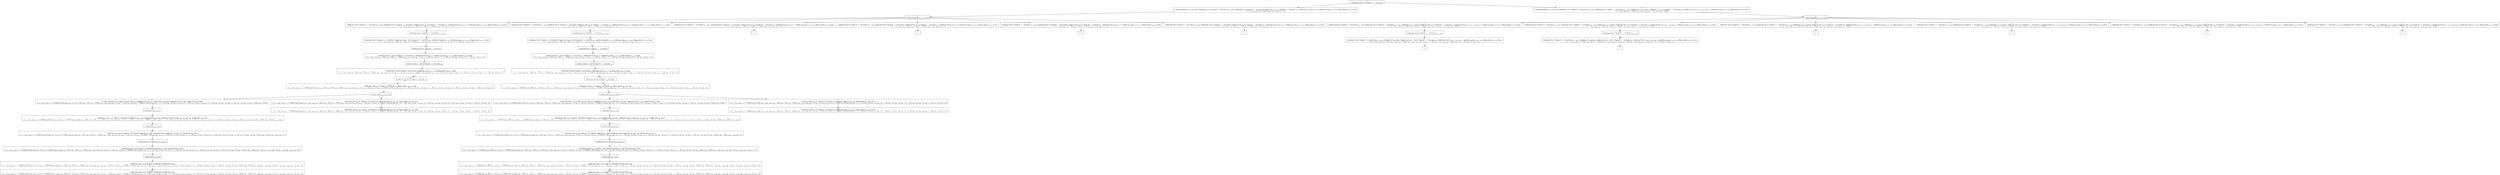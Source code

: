 digraph {
    graph [rankdir=TB
          ,bgcolor=transparent];
    node [shape=box
         ,fillcolor=white
         ,style=filled];
    0 [label=<O <BR/> Unfold one_step v<SUB>5</SUB> (C Triple [0 : 1 : [2] [] []]) v<SUB>7</SUB>>];
    1 [label=<C <BR/> Unfold notEqStick v<SUB>15</SUB> v<SUB>16</SUB> Trueo, Unfold get v<SUB>15</SUB> (C Triple [0 : 1 : [2] [] []]) (v<SUB>19</SUB> : v<SUB>20</SUB>), Unfold get v<SUB>16</SUB> (C Triple [0 : 1 : [2] [] []]) [], Unfold set v<SUB>15</SUB> v<SUB>20</SUB> (C Triple [0 : 1 : [2] [] []]) v<SUB>22</SUB>, Unfold set v<SUB>16</SUB> [v<SUB>19</SUB>] v<SUB>22</SUB> v<SUB>7</SUB>, Unfold one_step v<SUB>12</SUB> v<SUB>7</SUB> v<SUB>14</SUB>, Memo check v<SUB>14</SUB> v<SUB>13</SUB> Trueo <BR/>  [ v<SUB>5</SUB> &rarr; (v<SUB>15</SUB>, v<SUB>16</SUB>), v<SUB>17</SUB> &rarr; Trueo, v<SUB>18</SUB> &rarr; v<SUB>19</SUB> : v<SUB>20</SUB>, v<SUB>21</SUB> &rarr; [] ] >];
    2 [label=<C <BR/> Unfold notEqStick v<SUB>15</SUB> v<SUB>16</SUB> Trueo, Unfold get v<SUB>15</SUB> (C Triple [0 : 1 : [2] [] []]) (v<SUB>19</SUB> : v<SUB>20</SUB>), Unfold get v<SUB>16</SUB> (C Triple [0 : 1 : [2] [] []]) (v<SUB>23</SUB> : v<SUB>24</SUB>), Unfold less v<SUB>19</SUB> v<SUB>23</SUB> Trueo, Unfold set v<SUB>15</SUB> v<SUB>20</SUB> (C Triple [0 : 1 : [2] [] []]) v<SUB>26</SUB>, Unfold set v<SUB>16</SUB> (v<SUB>19</SUB> : v<SUB>23</SUB> : v<SUB>24</SUB>) v<SUB>26</SUB> v<SUB>7</SUB>, Unfold one_step v<SUB>12</SUB> v<SUB>7</SUB> v<SUB>14</SUB>, Memo check v<SUB>14</SUB> v<SUB>13</SUB> Trueo <BR/>  [ v<SUB>5</SUB> &rarr; (v<SUB>15</SUB>, v<SUB>16</SUB>), v<SUB>17</SUB> &rarr; Trueo, v<SUB>18</SUB> &rarr; v<SUB>19</SUB> : v<SUB>20</SUB>, v<SUB>21</SUB> &rarr; v<SUB>23</SUB> : v<SUB>24</SUB>, v<SUB>25</SUB> &rarr; Trueo ] >];
    3 [label=<O <BR/> Unfold notEqStick v<SUB>15</SUB> v<SUB>16</SUB> Trueo>];
    4 [label=<C <BR/> Unfold get One (C Triple [0 : 1 : [2] [] []]) (v<SUB>19</SUB> : v<SUB>20</SUB>), Unfold get Two (C Triple [0 : 1 : [2] [] []]) [], Unfold set One v<SUB>20</SUB> (C Triple [0 : 1 : [2] [] []]) v<SUB>22</SUB>, Unfold set Two [v<SUB>19</SUB>] v<SUB>22</SUB> v<SUB>7</SUB>, Unfold one_step v<SUB>12</SUB> v<SUB>7</SUB> v<SUB>14</SUB>, Memo check v<SUB>14</SUB> v<SUB>13</SUB> Trueo <BR/>  [ v<SUB>5</SUB> &rarr; (v<SUB>15</SUB>, v<SUB>16</SUB>), v<SUB>15</SUB> &rarr; One, v<SUB>16</SUB> &rarr; Two, v<SUB>17</SUB> &rarr; Trueo, v<SUB>18</SUB> &rarr; v<SUB>19</SUB> : v<SUB>20</SUB>, v<SUB>21</SUB> &rarr; [] ] >];
    5 [label=<C <BR/> Unfold get One (C Triple [0 : 1 : [2] [] []]) (v<SUB>19</SUB> : v<SUB>20</SUB>), Unfold get Thr (C Triple [0 : 1 : [2] [] []]) [], Unfold set One v<SUB>20</SUB> (C Triple [0 : 1 : [2] [] []]) v<SUB>22</SUB>, Unfold set Thr [v<SUB>19</SUB>] v<SUB>22</SUB> v<SUB>7</SUB>, Unfold one_step v<SUB>12</SUB> v<SUB>7</SUB> v<SUB>14</SUB>, Memo check v<SUB>14</SUB> v<SUB>13</SUB> Trueo <BR/>  [ v<SUB>5</SUB> &rarr; (v<SUB>15</SUB>, v<SUB>16</SUB>), v<SUB>15</SUB> &rarr; One, v<SUB>16</SUB> &rarr; Thr, v<SUB>17</SUB> &rarr; Trueo, v<SUB>18</SUB> &rarr; v<SUB>19</SUB> : v<SUB>20</SUB>, v<SUB>21</SUB> &rarr; [] ] >];
    6 [label=<C <BR/> Unfold get Two (C Triple [0 : 1 : [2] [] []]) (v<SUB>19</SUB> : v<SUB>20</SUB>), Unfold get One (C Triple [0 : 1 : [2] [] []]) [], Unfold set Two v<SUB>20</SUB> (C Triple [0 : 1 : [2] [] []]) v<SUB>22</SUB>, Unfold set One [v<SUB>19</SUB>] v<SUB>22</SUB> v<SUB>7</SUB>, Unfold one_step v<SUB>12</SUB> v<SUB>7</SUB> v<SUB>14</SUB>, Memo check v<SUB>14</SUB> v<SUB>13</SUB> Trueo <BR/>  [ v<SUB>5</SUB> &rarr; (v<SUB>15</SUB>, v<SUB>16</SUB>), v<SUB>15</SUB> &rarr; Two, v<SUB>16</SUB> &rarr; One, v<SUB>17</SUB> &rarr; Trueo, v<SUB>18</SUB> &rarr; v<SUB>19</SUB> : v<SUB>20</SUB>, v<SUB>21</SUB> &rarr; [] ] >];
    7 [label=<C <BR/> Unfold get Two (C Triple [0 : 1 : [2] [] []]) (v<SUB>19</SUB> : v<SUB>20</SUB>), Unfold get Thr (C Triple [0 : 1 : [2] [] []]) [], Unfold set Two v<SUB>20</SUB> (C Triple [0 : 1 : [2] [] []]) v<SUB>22</SUB>, Unfold set Thr [v<SUB>19</SUB>] v<SUB>22</SUB> v<SUB>7</SUB>, Unfold one_step v<SUB>12</SUB> v<SUB>7</SUB> v<SUB>14</SUB>, Memo check v<SUB>14</SUB> v<SUB>13</SUB> Trueo <BR/>  [ v<SUB>5</SUB> &rarr; (v<SUB>15</SUB>, v<SUB>16</SUB>), v<SUB>15</SUB> &rarr; Two, v<SUB>16</SUB> &rarr; Thr, v<SUB>17</SUB> &rarr; Trueo, v<SUB>18</SUB> &rarr; v<SUB>19</SUB> : v<SUB>20</SUB>, v<SUB>21</SUB> &rarr; [] ] >];
    8 [label=<C <BR/> Unfold get Thr (C Triple [0 : 1 : [2] [] []]) (v<SUB>19</SUB> : v<SUB>20</SUB>), Unfold get One (C Triple [0 : 1 : [2] [] []]) [], Unfold set Thr v<SUB>20</SUB> (C Triple [0 : 1 : [2] [] []]) v<SUB>22</SUB>, Unfold set One [v<SUB>19</SUB>] v<SUB>22</SUB> v<SUB>7</SUB>, Unfold one_step v<SUB>12</SUB> v<SUB>7</SUB> v<SUB>14</SUB>, Memo check v<SUB>14</SUB> v<SUB>13</SUB> Trueo <BR/>  [ v<SUB>5</SUB> &rarr; (v<SUB>15</SUB>, v<SUB>16</SUB>), v<SUB>15</SUB> &rarr; Thr, v<SUB>16</SUB> &rarr; One, v<SUB>17</SUB> &rarr; Trueo, v<SUB>18</SUB> &rarr; v<SUB>19</SUB> : v<SUB>20</SUB>, v<SUB>21</SUB> &rarr; [] ] >];
    9 [label=<C <BR/> Unfold get Thr (C Triple [0 : 1 : [2] [] []]) (v<SUB>19</SUB> : v<SUB>20</SUB>), Unfold get Two (C Triple [0 : 1 : [2] [] []]) [], Unfold set Thr v<SUB>20</SUB> (C Triple [0 : 1 : [2] [] []]) v<SUB>22</SUB>, Unfold set Two [v<SUB>19</SUB>] v<SUB>22</SUB> v<SUB>7</SUB>, Unfold one_step v<SUB>12</SUB> v<SUB>7</SUB> v<SUB>14</SUB>, Memo check v<SUB>14</SUB> v<SUB>13</SUB> Trueo <BR/>  [ v<SUB>5</SUB> &rarr; (v<SUB>15</SUB>, v<SUB>16</SUB>), v<SUB>15</SUB> &rarr; Thr, v<SUB>16</SUB> &rarr; Two, v<SUB>17</SUB> &rarr; Trueo, v<SUB>18</SUB> &rarr; v<SUB>19</SUB> : v<SUB>20</SUB>, v<SUB>21</SUB> &rarr; [] ] >];
    10 [label=<O <BR/> Unfold get One (C Triple [0 : 1 : [2] [] []]) (v<SUB>19</SUB> : v<SUB>20</SUB>)>];
    11 [label=<C <BR/> Unfold get Two (C Triple [0 : 1 : [2] [] []]) [], Unfold set One (1 : [2]) (C Triple [0 : 1 : [2] [] []]) v<SUB>22</SUB>, Unfold set Two [0] v<SUB>22</SUB> v<SUB>7</SUB>, Unfold one_step v<SUB>12</SUB> v<SUB>7</SUB> v<SUB>14</SUB>, Memo check v<SUB>14</SUB> v<SUB>13</SUB> Trueo <BR/>  [ v<SUB>5</SUB> &rarr; (v<SUB>15</SUB>, v<SUB>16</SUB>), v<SUB>15</SUB> &rarr; One, v<SUB>16</SUB> &rarr; Two, v<SUB>17</SUB> &rarr; Trueo, v<SUB>18</SUB> &rarr; v<SUB>19</SUB> : v<SUB>20</SUB>, v<SUB>19</SUB> &rarr; 0, v<SUB>20</SUB> &rarr; 1 : [2], v<SUB>21</SUB> &rarr; [], v<SUB>27</SUB> &rarr; 0 : 1 : [2], v<SUB>28</SUB> &rarr; [], v<SUB>29</SUB> &rarr; [] ] >];
    12 [label=<O <BR/> Unfold get Two (C Triple [0 : 1 : [2] [] []]) []>];
    13 [label=<C <BR/> Unfold set One (1 : [2]) (C Triple [0 : 1 : [2] [] []]) v<SUB>22</SUB>, Unfold set Two [0] v<SUB>22</SUB> v<SUB>7</SUB>, Unfold one_step v<SUB>12</SUB> v<SUB>7</SUB> v<SUB>14</SUB>, Memo check v<SUB>14</SUB> v<SUB>13</SUB> Trueo <BR/>  [ v<SUB>5</SUB> &rarr; (v<SUB>15</SUB>, v<SUB>16</SUB>), v<SUB>15</SUB> &rarr; One, v<SUB>16</SUB> &rarr; Two, v<SUB>17</SUB> &rarr; Trueo, v<SUB>18</SUB> &rarr; v<SUB>19</SUB> : v<SUB>20</SUB>, v<SUB>19</SUB> &rarr; 0, v<SUB>20</SUB> &rarr; 1 : [2], v<SUB>21</SUB> &rarr; [], v<SUB>27</SUB> &rarr; 0 : 1 : [2], v<SUB>28</SUB> &rarr; [], v<SUB>29</SUB> &rarr; [], v<SUB>30</SUB> &rarr; 0 : 1 : [2], v<SUB>31</SUB> &rarr; [], v<SUB>32</SUB> &rarr; [] ] >];
    14 [label=<O <BR/> Unfold set One (1 : [2]) (C Triple [0 : 1 : [2] [] []]) v<SUB>22</SUB>>];
    15 [label=<C <BR/> Unfold set Two [0] (C Triple [1 : [2] [] []]) v<SUB>7</SUB>, Unfold one_step v<SUB>12</SUB> v<SUB>7</SUB> v<SUB>14</SUB>, Memo check v<SUB>14</SUB> v<SUB>13</SUB> Trueo <BR/>  [ v<SUB>5</SUB> &rarr; (v<SUB>15</SUB>, v<SUB>16</SUB>), v<SUB>15</SUB> &rarr; One, v<SUB>16</SUB> &rarr; Two, v<SUB>17</SUB> &rarr; Trueo, v<SUB>18</SUB> &rarr; v<SUB>19</SUB> : v<SUB>20</SUB>, v<SUB>19</SUB> &rarr; 0, v<SUB>20</SUB> &rarr; 1 : [2], v<SUB>21</SUB> &rarr; [], v<SUB>22</SUB> &rarr; C Triple [1 : [2] v<SUB>34</SUB> v<SUB>35</SUB>], v<SUB>27</SUB> &rarr; 0 : 1 : [2], v<SUB>28</SUB> &rarr; [], v<SUB>29</SUB> &rarr; [], v<SUB>30</SUB> &rarr; 0 : 1 : [2], v<SUB>31</SUB> &rarr; [], v<SUB>32</SUB> &rarr; [], v<SUB>33</SUB> &rarr; 0 : 1 : [2], v<SUB>34</SUB> &rarr; [], v<SUB>35</SUB> &rarr; [] ] >];
    16 [label=<O <BR/> Unfold set Two [0] (C Triple [1 : [2] [] []]) v<SUB>7</SUB>>];
    17 [label=<C <BR/> Unfold one_step v<SUB>12</SUB> (C Triple [1 : [2] [0] []]) v<SUB>14</SUB>, Memo check v<SUB>14</SUB> v<SUB>13</SUB> Trueo <BR/>  [ v<SUB>5</SUB> &rarr; (v<SUB>15</SUB>, v<SUB>16</SUB>), v<SUB>7</SUB> &rarr; C Triple [v<SUB>36</SUB> [0] v<SUB>38</SUB>], v<SUB>15</SUB> &rarr; One, v<SUB>16</SUB> &rarr; Two, v<SUB>17</SUB> &rarr; Trueo, v<SUB>18</SUB> &rarr; v<SUB>19</SUB> : v<SUB>20</SUB>, v<SUB>19</SUB> &rarr; 0, v<SUB>20</SUB> &rarr; 1 : [2], v<SUB>21</SUB> &rarr; [], v<SUB>22</SUB> &rarr; C Triple [1 : [2] v<SUB>34</SUB> v<SUB>35</SUB>], v<SUB>27</SUB> &rarr; 0 : 1 : [2], v<SUB>28</SUB> &rarr; [], v<SUB>29</SUB> &rarr; [], v<SUB>30</SUB> &rarr; 0 : 1 : [2], v<SUB>31</SUB> &rarr; [], v<SUB>32</SUB> &rarr; [], v<SUB>33</SUB> &rarr; 0 : 1 : [2], v<SUB>34</SUB> &rarr; [], v<SUB>35</SUB> &rarr; [], v<SUB>36</SUB> &rarr; 1 : [2], v<SUB>37</SUB> &rarr; [], v<SUB>38</SUB> &rarr; [] ] >];
    18 [label=<O <BR/> Memo check v<SUB>14</SUB> v<SUB>13</SUB> Trueo>];
    19 [label=<C <BR/> Unfold one_step v<SUB>12</SUB> (C Triple [1 : [2] [0] []]) v<SUB>14</SUB>, Unfold get One v<SUB>14</SUB> v<SUB>41</SUB>, Unfold isNil v<SUB>41</SUB> Trueo, Unfold get Two v<SUB>14</SUB> v<SUB>42</SUB>, Unfold isNil v<SUB>42</SUB> Trueo <BR/>  [ v<SUB>5</SUB> &rarr; (v<SUB>15</SUB>, v<SUB>16</SUB>), v<SUB>7</SUB> &rarr; C Triple [v<SUB>36</SUB> [0] v<SUB>38</SUB>], v<SUB>13</SUB> &rarr; [], v<SUB>15</SUB> &rarr; One, v<SUB>16</SUB> &rarr; Two, v<SUB>17</SUB> &rarr; Trueo, v<SUB>18</SUB> &rarr; v<SUB>19</SUB> : v<SUB>20</SUB>, v<SUB>19</SUB> &rarr; 0, v<SUB>20</SUB> &rarr; 1 : [2], v<SUB>21</SUB> &rarr; [], v<SUB>22</SUB> &rarr; C Triple [1 : [2] v<SUB>34</SUB> v<SUB>35</SUB>], v<SUB>27</SUB> &rarr; 0 : 1 : [2], v<SUB>28</SUB> &rarr; [], v<SUB>29</SUB> &rarr; [], v<SUB>30</SUB> &rarr; 0 : 1 : [2], v<SUB>31</SUB> &rarr; [], v<SUB>32</SUB> &rarr; [], v<SUB>33</SUB> &rarr; 0 : 1 : [2], v<SUB>34</SUB> &rarr; [], v<SUB>35</SUB> &rarr; [], v<SUB>36</SUB> &rarr; 1 : [2], v<SUB>37</SUB> &rarr; [], v<SUB>38</SUB> &rarr; [], v<SUB>39</SUB> &rarr; Trueo, v<SUB>40</SUB> &rarr; Trueo ] >];
    20 [label=<C <BR/> Unfold one_step v<SUB>12</SUB> (C Triple [1 : [2] [0] []]) v<SUB>14</SUB>, Unfold one_step v<SUB>43</SUB> v<SUB>14</SUB> v<SUB>45</SUB>, Memo check v<SUB>45</SUB> v<SUB>44</SUB> Trueo <BR/>  [ v<SUB>5</SUB> &rarr; (v<SUB>15</SUB>, v<SUB>16</SUB>), v<SUB>7</SUB> &rarr; C Triple [v<SUB>36</SUB> [0] v<SUB>38</SUB>], v<SUB>13</SUB> &rarr; v<SUB>43</SUB> : v<SUB>44</SUB>, v<SUB>15</SUB> &rarr; One, v<SUB>16</SUB> &rarr; Two, v<SUB>17</SUB> &rarr; Trueo, v<SUB>18</SUB> &rarr; v<SUB>19</SUB> : v<SUB>20</SUB>, v<SUB>19</SUB> &rarr; 0, v<SUB>20</SUB> &rarr; 1 : [2], v<SUB>21</SUB> &rarr; [], v<SUB>22</SUB> &rarr; C Triple [1 : [2] v<SUB>34</SUB> v<SUB>35</SUB>], v<SUB>27</SUB> &rarr; 0 : 1 : [2], v<SUB>28</SUB> &rarr; [], v<SUB>29</SUB> &rarr; [], v<SUB>30</SUB> &rarr; 0 : 1 : [2], v<SUB>31</SUB> &rarr; [], v<SUB>32</SUB> &rarr; [], v<SUB>33</SUB> &rarr; 0 : 1 : [2], v<SUB>34</SUB> &rarr; [], v<SUB>35</SUB> &rarr; [], v<SUB>36</SUB> &rarr; 1 : [2], v<SUB>37</SUB> &rarr; [], v<SUB>38</SUB> &rarr; [] ] >];
    21 [label=<O <BR/> Unfold get One v<SUB>14</SUB> v<SUB>41</SUB>>];
    22 [label=<C <BR/> Unfold one_step v<SUB>12</SUB> (C Triple [1 : [2] [0] []]) (C Triple [v<SUB>46</SUB> v<SUB>47</SUB> v<SUB>48</SUB>]), Unfold isNil v<SUB>46</SUB> Trueo, Unfold get Two (C Triple [v<SUB>46</SUB> v<SUB>47</SUB> v<SUB>48</SUB>]) v<SUB>42</SUB>, Unfold isNil v<SUB>42</SUB> Trueo <BR/>  [ v<SUB>5</SUB> &rarr; (v<SUB>15</SUB>, v<SUB>16</SUB>), v<SUB>7</SUB> &rarr; C Triple [v<SUB>36</SUB> [0] v<SUB>38</SUB>], v<SUB>13</SUB> &rarr; [], v<SUB>14</SUB> &rarr; C Triple [v<SUB>46</SUB> v<SUB>47</SUB> v<SUB>48</SUB>], v<SUB>15</SUB> &rarr; One, v<SUB>16</SUB> &rarr; Two, v<SUB>17</SUB> &rarr; Trueo, v<SUB>18</SUB> &rarr; v<SUB>19</SUB> : v<SUB>20</SUB>, v<SUB>19</SUB> &rarr; 0, v<SUB>20</SUB> &rarr; 1 : [2], v<SUB>21</SUB> &rarr; [], v<SUB>22</SUB> &rarr; C Triple [1 : [2] v<SUB>34</SUB> v<SUB>35</SUB>], v<SUB>27</SUB> &rarr; 0 : 1 : [2], v<SUB>28</SUB> &rarr; [], v<SUB>29</SUB> &rarr; [], v<SUB>30</SUB> &rarr; 0 : 1 : [2], v<SUB>31</SUB> &rarr; [], v<SUB>32</SUB> &rarr; [], v<SUB>33</SUB> &rarr; 0 : 1 : [2], v<SUB>34</SUB> &rarr; [], v<SUB>35</SUB> &rarr; [], v<SUB>36</SUB> &rarr; 1 : [2], v<SUB>37</SUB> &rarr; [], v<SUB>38</SUB> &rarr; [], v<SUB>39</SUB> &rarr; Trueo, v<SUB>40</SUB> &rarr; Trueo, v<SUB>41</SUB> &rarr; v<SUB>46</SUB> ] >];
    23 [label=<O <BR/> Unfold isNil v<SUB>46</SUB> Trueo>];
    24 [label=<C <BR/> Unfold one_step v<SUB>12</SUB> (C Triple [1 : [2] [0] []]) (C Triple [[] v<SUB>47</SUB> v<SUB>48</SUB>]), Unfold get Two (C Triple [[] v<SUB>47</SUB> v<SUB>48</SUB>]) v<SUB>42</SUB>, Unfold isNil v<SUB>42</SUB> Trueo <BR/>  [ v<SUB>5</SUB> &rarr; (v<SUB>15</SUB>, v<SUB>16</SUB>), v<SUB>7</SUB> &rarr; C Triple [v<SUB>36</SUB> [0] v<SUB>38</SUB>], v<SUB>13</SUB> &rarr; [], v<SUB>14</SUB> &rarr; C Triple [v<SUB>46</SUB> v<SUB>47</SUB> v<SUB>48</SUB>], v<SUB>15</SUB> &rarr; One, v<SUB>16</SUB> &rarr; Two, v<SUB>17</SUB> &rarr; Trueo, v<SUB>18</SUB> &rarr; v<SUB>19</SUB> : v<SUB>20</SUB>, v<SUB>19</SUB> &rarr; 0, v<SUB>20</SUB> &rarr; 1 : [2], v<SUB>21</SUB> &rarr; [], v<SUB>22</SUB> &rarr; C Triple [1 : [2] v<SUB>34</SUB> v<SUB>35</SUB>], v<SUB>27</SUB> &rarr; 0 : 1 : [2], v<SUB>28</SUB> &rarr; [], v<SUB>29</SUB> &rarr; [], v<SUB>30</SUB> &rarr; 0 : 1 : [2], v<SUB>31</SUB> &rarr; [], v<SUB>32</SUB> &rarr; [], v<SUB>33</SUB> &rarr; 0 : 1 : [2], v<SUB>34</SUB> &rarr; [], v<SUB>35</SUB> &rarr; [], v<SUB>36</SUB> &rarr; 1 : [2], v<SUB>37</SUB> &rarr; [], v<SUB>38</SUB> &rarr; [], v<SUB>39</SUB> &rarr; Trueo, v<SUB>40</SUB> &rarr; Trueo, v<SUB>41</SUB> &rarr; v<SUB>46</SUB>, v<SUB>46</SUB> &rarr; [] ] >];
    25 [label=<O <BR/> Unfold get Two (C Triple [[] v<SUB>47</SUB> v<SUB>48</SUB>]) v<SUB>42</SUB>>];
    26 [label=<C <BR/> Unfold one_step v<SUB>12</SUB> (C Triple [1 : [2] [0] []]) (C Triple [[] v<SUB>52</SUB> v<SUB>53</SUB>]), Unfold isNil v<SUB>52</SUB> Trueo <BR/>  [ v<SUB>5</SUB> &rarr; (v<SUB>15</SUB>, v<SUB>16</SUB>), v<SUB>7</SUB> &rarr; C Triple [v<SUB>36</SUB> [0] v<SUB>38</SUB>], v<SUB>13</SUB> &rarr; [], v<SUB>14</SUB> &rarr; C Triple [v<SUB>46</SUB> v<SUB>47</SUB> v<SUB>48</SUB>], v<SUB>15</SUB> &rarr; One, v<SUB>16</SUB> &rarr; Two, v<SUB>17</SUB> &rarr; Trueo, v<SUB>18</SUB> &rarr; v<SUB>19</SUB> : v<SUB>20</SUB>, v<SUB>19</SUB> &rarr; 0, v<SUB>20</SUB> &rarr; 1 : [2], v<SUB>21</SUB> &rarr; [], v<SUB>22</SUB> &rarr; C Triple [1 : [2] v<SUB>34</SUB> v<SUB>35</SUB>], v<SUB>27</SUB> &rarr; 0 : 1 : [2], v<SUB>28</SUB> &rarr; [], v<SUB>29</SUB> &rarr; [], v<SUB>30</SUB> &rarr; 0 : 1 : [2], v<SUB>31</SUB> &rarr; [], v<SUB>32</SUB> &rarr; [], v<SUB>33</SUB> &rarr; 0 : 1 : [2], v<SUB>34</SUB> &rarr; [], v<SUB>35</SUB> &rarr; [], v<SUB>36</SUB> &rarr; 1 : [2], v<SUB>37</SUB> &rarr; [], v<SUB>38</SUB> &rarr; [], v<SUB>39</SUB> &rarr; Trueo, v<SUB>40</SUB> &rarr; Trueo, v<SUB>41</SUB> &rarr; v<SUB>46</SUB>, v<SUB>42</SUB> &rarr; v<SUB>52</SUB>, v<SUB>46</SUB> &rarr; [], v<SUB>47</SUB> &rarr; v<SUB>52</SUB>, v<SUB>48</SUB> &rarr; v<SUB>53</SUB>, v<SUB>51</SUB> &rarr; [] ] >];
    27 [label=<O <BR/> Unfold isNil v<SUB>52</SUB> Trueo>];
    28 [label=<C <BR/> Unfold one_step v<SUB>12</SUB> (C Triple [1 : [2] [0] []]) (C Triple [[] [] v<SUB>53</SUB>]) <BR/>  [ v<SUB>5</SUB> &rarr; (v<SUB>15</SUB>, v<SUB>16</SUB>), v<SUB>7</SUB> &rarr; C Triple [v<SUB>36</SUB> [0] v<SUB>38</SUB>], v<SUB>13</SUB> &rarr; [], v<SUB>14</SUB> &rarr; C Triple [v<SUB>46</SUB> v<SUB>47</SUB> v<SUB>48</SUB>], v<SUB>15</SUB> &rarr; One, v<SUB>16</SUB> &rarr; Two, v<SUB>17</SUB> &rarr; Trueo, v<SUB>18</SUB> &rarr; v<SUB>19</SUB> : v<SUB>20</SUB>, v<SUB>19</SUB> &rarr; 0, v<SUB>20</SUB> &rarr; 1 : [2], v<SUB>21</SUB> &rarr; [], v<SUB>22</SUB> &rarr; C Triple [1 : [2] v<SUB>34</SUB> v<SUB>35</SUB>], v<SUB>27</SUB> &rarr; 0 : 1 : [2], v<SUB>28</SUB> &rarr; [], v<SUB>29</SUB> &rarr; [], v<SUB>30</SUB> &rarr; 0 : 1 : [2], v<SUB>31</SUB> &rarr; [], v<SUB>32</SUB> &rarr; [], v<SUB>33</SUB> &rarr; 0 : 1 : [2], v<SUB>34</SUB> &rarr; [], v<SUB>35</SUB> &rarr; [], v<SUB>36</SUB> &rarr; 1 : [2], v<SUB>37</SUB> &rarr; [], v<SUB>38</SUB> &rarr; [], v<SUB>39</SUB> &rarr; Trueo, v<SUB>40</SUB> &rarr; Trueo, v<SUB>41</SUB> &rarr; v<SUB>46</SUB>, v<SUB>42</SUB> &rarr; v<SUB>52</SUB>, v<SUB>46</SUB> &rarr; [], v<SUB>47</SUB> &rarr; v<SUB>52</SUB>, v<SUB>48</SUB> &rarr; v<SUB>53</SUB>, v<SUB>51</SUB> &rarr; [], v<SUB>52</SUB> &rarr; [] ] >];
    29 [label=<Leaf <BR/> Unfold one_step v<SUB>12</SUB> (C Triple [1 : [2] [0] []]) (C Triple [[] [] v<SUB>53</SUB>]) <BR/>  [ v<SUB>5</SUB> &rarr; (v<SUB>15</SUB>, v<SUB>16</SUB>), v<SUB>7</SUB> &rarr; C Triple [v<SUB>36</SUB> [0] v<SUB>38</SUB>], v<SUB>13</SUB> &rarr; [], v<SUB>14</SUB> &rarr; C Triple [v<SUB>46</SUB> v<SUB>47</SUB> v<SUB>48</SUB>], v<SUB>15</SUB> &rarr; One, v<SUB>16</SUB> &rarr; Two, v<SUB>17</SUB> &rarr; Trueo, v<SUB>18</SUB> &rarr; v<SUB>19</SUB> : v<SUB>20</SUB>, v<SUB>19</SUB> &rarr; 0, v<SUB>20</SUB> &rarr; 1 : [2], v<SUB>21</SUB> &rarr; [], v<SUB>22</SUB> &rarr; C Triple [1 : [2] v<SUB>34</SUB> v<SUB>35</SUB>], v<SUB>27</SUB> &rarr; 0 : 1 : [2], v<SUB>28</SUB> &rarr; [], v<SUB>29</SUB> &rarr; [], v<SUB>30</SUB> &rarr; 0 : 1 : [2], v<SUB>31</SUB> &rarr; [], v<SUB>32</SUB> &rarr; [], v<SUB>33</SUB> &rarr; 0 : 1 : [2], v<SUB>34</SUB> &rarr; [], v<SUB>35</SUB> &rarr; [], v<SUB>36</SUB> &rarr; 1 : [2], v<SUB>37</SUB> &rarr; [], v<SUB>38</SUB> &rarr; [], v<SUB>39</SUB> &rarr; Trueo, v<SUB>40</SUB> &rarr; Trueo, v<SUB>41</SUB> &rarr; v<SUB>46</SUB>, v<SUB>42</SUB> &rarr; v<SUB>52</SUB>, v<SUB>46</SUB> &rarr; [], v<SUB>47</SUB> &rarr; v<SUB>52</SUB>, v<SUB>48</SUB> &rarr; v<SUB>53</SUB>, v<SUB>51</SUB> &rarr; [], v<SUB>52</SUB> &rarr; [] ] >];
    30 [label=<Leaf <BR/> Unfold one_step v<SUB>12</SUB> (C Triple [1 : [2] [0] []]) v<SUB>14</SUB>, Unfold one_step v<SUB>43</SUB> v<SUB>14</SUB> v<SUB>45</SUB>, Memo check v<SUB>45</SUB> v<SUB>44</SUB> Trueo <BR/>  [ v<SUB>5</SUB> &rarr; (v<SUB>15</SUB>, v<SUB>16</SUB>), v<SUB>7</SUB> &rarr; C Triple [v<SUB>36</SUB> [0] v<SUB>38</SUB>], v<SUB>13</SUB> &rarr; v<SUB>43</SUB> : v<SUB>44</SUB>, v<SUB>15</SUB> &rarr; One, v<SUB>16</SUB> &rarr; Two, v<SUB>17</SUB> &rarr; Trueo, v<SUB>18</SUB> &rarr; v<SUB>19</SUB> : v<SUB>20</SUB>, v<SUB>19</SUB> &rarr; 0, v<SUB>20</SUB> &rarr; 1 : [2], v<SUB>21</SUB> &rarr; [], v<SUB>22</SUB> &rarr; C Triple [1 : [2] v<SUB>34</SUB> v<SUB>35</SUB>], v<SUB>27</SUB> &rarr; 0 : 1 : [2], v<SUB>28</SUB> &rarr; [], v<SUB>29</SUB> &rarr; [], v<SUB>30</SUB> &rarr; 0 : 1 : [2], v<SUB>31</SUB> &rarr; [], v<SUB>32</SUB> &rarr; [], v<SUB>33</SUB> &rarr; 0 : 1 : [2], v<SUB>34</SUB> &rarr; [], v<SUB>35</SUB> &rarr; [], v<SUB>36</SUB> &rarr; 1 : [2], v<SUB>37</SUB> &rarr; [], v<SUB>38</SUB> &rarr; [] ] >];
    31 [label=<O <BR/> Unfold get One (C Triple [0 : 1 : [2] [] []]) (v<SUB>19</SUB> : v<SUB>20</SUB>)>];
    32 [label=<C <BR/> Unfold get Thr (C Triple [0 : 1 : [2] [] []]) [], Unfold set One (1 : [2]) (C Triple [0 : 1 : [2] [] []]) v<SUB>22</SUB>, Unfold set Thr [0] v<SUB>22</SUB> v<SUB>7</SUB>, Unfold one_step v<SUB>12</SUB> v<SUB>7</SUB> v<SUB>14</SUB>, Memo check v<SUB>14</SUB> v<SUB>13</SUB> Trueo <BR/>  [ v<SUB>5</SUB> &rarr; (v<SUB>15</SUB>, v<SUB>16</SUB>), v<SUB>15</SUB> &rarr; One, v<SUB>16</SUB> &rarr; Thr, v<SUB>17</SUB> &rarr; Trueo, v<SUB>18</SUB> &rarr; v<SUB>19</SUB> : v<SUB>20</SUB>, v<SUB>19</SUB> &rarr; 0, v<SUB>20</SUB> &rarr; 1 : [2], v<SUB>21</SUB> &rarr; [], v<SUB>27</SUB> &rarr; 0 : 1 : [2], v<SUB>28</SUB> &rarr; [], v<SUB>29</SUB> &rarr; [] ] >];
    33 [label=<O <BR/> Unfold get Thr (C Triple [0 : 1 : [2] [] []]) []>];
    34 [label=<C <BR/> Unfold set One (1 : [2]) (C Triple [0 : 1 : [2] [] []]) v<SUB>22</SUB>, Unfold set Thr [0] v<SUB>22</SUB> v<SUB>7</SUB>, Unfold one_step v<SUB>12</SUB> v<SUB>7</SUB> v<SUB>14</SUB>, Memo check v<SUB>14</SUB> v<SUB>13</SUB> Trueo <BR/>  [ v<SUB>5</SUB> &rarr; (v<SUB>15</SUB>, v<SUB>16</SUB>), v<SUB>15</SUB> &rarr; One, v<SUB>16</SUB> &rarr; Thr, v<SUB>17</SUB> &rarr; Trueo, v<SUB>18</SUB> &rarr; v<SUB>19</SUB> : v<SUB>20</SUB>, v<SUB>19</SUB> &rarr; 0, v<SUB>20</SUB> &rarr; 1 : [2], v<SUB>21</SUB> &rarr; [], v<SUB>27</SUB> &rarr; 0 : 1 : [2], v<SUB>28</SUB> &rarr; [], v<SUB>29</SUB> &rarr; [], v<SUB>30</SUB> &rarr; 0 : 1 : [2], v<SUB>31</SUB> &rarr; [], v<SUB>32</SUB> &rarr; [] ] >];
    35 [label=<O <BR/> Unfold set One (1 : [2]) (C Triple [0 : 1 : [2] [] []]) v<SUB>22</SUB>>];
    36 [label=<C <BR/> Unfold set Thr [0] (C Triple [1 : [2] [] []]) v<SUB>7</SUB>, Unfold one_step v<SUB>12</SUB> v<SUB>7</SUB> v<SUB>14</SUB>, Memo check v<SUB>14</SUB> v<SUB>13</SUB> Trueo <BR/>  [ v<SUB>5</SUB> &rarr; (v<SUB>15</SUB>, v<SUB>16</SUB>), v<SUB>15</SUB> &rarr; One, v<SUB>16</SUB> &rarr; Thr, v<SUB>17</SUB> &rarr; Trueo, v<SUB>18</SUB> &rarr; v<SUB>19</SUB> : v<SUB>20</SUB>, v<SUB>19</SUB> &rarr; 0, v<SUB>20</SUB> &rarr; 1 : [2], v<SUB>21</SUB> &rarr; [], v<SUB>22</SUB> &rarr; C Triple [1 : [2] v<SUB>34</SUB> v<SUB>35</SUB>], v<SUB>27</SUB> &rarr; 0 : 1 : [2], v<SUB>28</SUB> &rarr; [], v<SUB>29</SUB> &rarr; [], v<SUB>30</SUB> &rarr; 0 : 1 : [2], v<SUB>31</SUB> &rarr; [], v<SUB>32</SUB> &rarr; [], v<SUB>33</SUB> &rarr; 0 : 1 : [2], v<SUB>34</SUB> &rarr; [], v<SUB>35</SUB> &rarr; [] ] >];
    37 [label=<O <BR/> Unfold set Thr [0] (C Triple [1 : [2] [] []]) v<SUB>7</SUB>>];
    38 [label=<C <BR/> Unfold one_step v<SUB>12</SUB> (C Triple [1 : [2] [] [0]]) v<SUB>14</SUB>, Memo check v<SUB>14</SUB> v<SUB>13</SUB> Trueo <BR/>  [ v<SUB>5</SUB> &rarr; (v<SUB>15</SUB>, v<SUB>16</SUB>), v<SUB>7</SUB> &rarr; C Triple [v<SUB>36</SUB> v<SUB>37</SUB> [0]], v<SUB>15</SUB> &rarr; One, v<SUB>16</SUB> &rarr; Thr, v<SUB>17</SUB> &rarr; Trueo, v<SUB>18</SUB> &rarr; v<SUB>19</SUB> : v<SUB>20</SUB>, v<SUB>19</SUB> &rarr; 0, v<SUB>20</SUB> &rarr; 1 : [2], v<SUB>21</SUB> &rarr; [], v<SUB>22</SUB> &rarr; C Triple [1 : [2] v<SUB>34</SUB> v<SUB>35</SUB>], v<SUB>27</SUB> &rarr; 0 : 1 : [2], v<SUB>28</SUB> &rarr; [], v<SUB>29</SUB> &rarr; [], v<SUB>30</SUB> &rarr; 0 : 1 : [2], v<SUB>31</SUB> &rarr; [], v<SUB>32</SUB> &rarr; [], v<SUB>33</SUB> &rarr; 0 : 1 : [2], v<SUB>34</SUB> &rarr; [], v<SUB>35</SUB> &rarr; [], v<SUB>36</SUB> &rarr; 1 : [2], v<SUB>37</SUB> &rarr; [], v<SUB>38</SUB> &rarr; [] ] >];
    39 [label=<O <BR/> Memo check v<SUB>14</SUB> v<SUB>13</SUB> Trueo>];
    40 [label=<C <BR/> Unfold one_step v<SUB>12</SUB> (C Triple [1 : [2] [] [0]]) v<SUB>14</SUB>, Unfold get One v<SUB>14</SUB> v<SUB>41</SUB>, Unfold isNil v<SUB>41</SUB> Trueo, Unfold get Two v<SUB>14</SUB> v<SUB>42</SUB>, Unfold isNil v<SUB>42</SUB> Trueo <BR/>  [ v<SUB>5</SUB> &rarr; (v<SUB>15</SUB>, v<SUB>16</SUB>), v<SUB>7</SUB> &rarr; C Triple [v<SUB>36</SUB> v<SUB>37</SUB> [0]], v<SUB>13</SUB> &rarr; [], v<SUB>15</SUB> &rarr; One, v<SUB>16</SUB> &rarr; Thr, v<SUB>17</SUB> &rarr; Trueo, v<SUB>18</SUB> &rarr; v<SUB>19</SUB> : v<SUB>20</SUB>, v<SUB>19</SUB> &rarr; 0, v<SUB>20</SUB> &rarr; 1 : [2], v<SUB>21</SUB> &rarr; [], v<SUB>22</SUB> &rarr; C Triple [1 : [2] v<SUB>34</SUB> v<SUB>35</SUB>], v<SUB>27</SUB> &rarr; 0 : 1 : [2], v<SUB>28</SUB> &rarr; [], v<SUB>29</SUB> &rarr; [], v<SUB>30</SUB> &rarr; 0 : 1 : [2], v<SUB>31</SUB> &rarr; [], v<SUB>32</SUB> &rarr; [], v<SUB>33</SUB> &rarr; 0 : 1 : [2], v<SUB>34</SUB> &rarr; [], v<SUB>35</SUB> &rarr; [], v<SUB>36</SUB> &rarr; 1 : [2], v<SUB>37</SUB> &rarr; [], v<SUB>38</SUB> &rarr; [], v<SUB>39</SUB> &rarr; Trueo, v<SUB>40</SUB> &rarr; Trueo ] >];
    41 [label=<C <BR/> Unfold one_step v<SUB>12</SUB> (C Triple [1 : [2] [] [0]]) v<SUB>14</SUB>, Unfold one_step v<SUB>43</SUB> v<SUB>14</SUB> v<SUB>45</SUB>, Memo check v<SUB>45</SUB> v<SUB>44</SUB> Trueo <BR/>  [ v<SUB>5</SUB> &rarr; (v<SUB>15</SUB>, v<SUB>16</SUB>), v<SUB>7</SUB> &rarr; C Triple [v<SUB>36</SUB> v<SUB>37</SUB> [0]], v<SUB>13</SUB> &rarr; v<SUB>43</SUB> : v<SUB>44</SUB>, v<SUB>15</SUB> &rarr; One, v<SUB>16</SUB> &rarr; Thr, v<SUB>17</SUB> &rarr; Trueo, v<SUB>18</SUB> &rarr; v<SUB>19</SUB> : v<SUB>20</SUB>, v<SUB>19</SUB> &rarr; 0, v<SUB>20</SUB> &rarr; 1 : [2], v<SUB>21</SUB> &rarr; [], v<SUB>22</SUB> &rarr; C Triple [1 : [2] v<SUB>34</SUB> v<SUB>35</SUB>], v<SUB>27</SUB> &rarr; 0 : 1 : [2], v<SUB>28</SUB> &rarr; [], v<SUB>29</SUB> &rarr; [], v<SUB>30</SUB> &rarr; 0 : 1 : [2], v<SUB>31</SUB> &rarr; [], v<SUB>32</SUB> &rarr; [], v<SUB>33</SUB> &rarr; 0 : 1 : [2], v<SUB>34</SUB> &rarr; [], v<SUB>35</SUB> &rarr; [], v<SUB>36</SUB> &rarr; 1 : [2], v<SUB>37</SUB> &rarr; [], v<SUB>38</SUB> &rarr; [] ] >];
    42 [label=<O <BR/> Unfold get One v<SUB>14</SUB> v<SUB>41</SUB>>];
    43 [label=<C <BR/> Unfold one_step v<SUB>12</SUB> (C Triple [1 : [2] [] [0]]) (C Triple [v<SUB>46</SUB> v<SUB>47</SUB> v<SUB>48</SUB>]), Unfold isNil v<SUB>46</SUB> Trueo, Unfold get Two (C Triple [v<SUB>46</SUB> v<SUB>47</SUB> v<SUB>48</SUB>]) v<SUB>42</SUB>, Unfold isNil v<SUB>42</SUB> Trueo <BR/>  [ v<SUB>5</SUB> &rarr; (v<SUB>15</SUB>, v<SUB>16</SUB>), v<SUB>7</SUB> &rarr; C Triple [v<SUB>36</SUB> v<SUB>37</SUB> [0]], v<SUB>13</SUB> &rarr; [], v<SUB>14</SUB> &rarr; C Triple [v<SUB>46</SUB> v<SUB>47</SUB> v<SUB>48</SUB>], v<SUB>15</SUB> &rarr; One, v<SUB>16</SUB> &rarr; Thr, v<SUB>17</SUB> &rarr; Trueo, v<SUB>18</SUB> &rarr; v<SUB>19</SUB> : v<SUB>20</SUB>, v<SUB>19</SUB> &rarr; 0, v<SUB>20</SUB> &rarr; 1 : [2], v<SUB>21</SUB> &rarr; [], v<SUB>22</SUB> &rarr; C Triple [1 : [2] v<SUB>34</SUB> v<SUB>35</SUB>], v<SUB>27</SUB> &rarr; 0 : 1 : [2], v<SUB>28</SUB> &rarr; [], v<SUB>29</SUB> &rarr; [], v<SUB>30</SUB> &rarr; 0 : 1 : [2], v<SUB>31</SUB> &rarr; [], v<SUB>32</SUB> &rarr; [], v<SUB>33</SUB> &rarr; 0 : 1 : [2], v<SUB>34</SUB> &rarr; [], v<SUB>35</SUB> &rarr; [], v<SUB>36</SUB> &rarr; 1 : [2], v<SUB>37</SUB> &rarr; [], v<SUB>38</SUB> &rarr; [], v<SUB>39</SUB> &rarr; Trueo, v<SUB>40</SUB> &rarr; Trueo, v<SUB>41</SUB> &rarr; v<SUB>46</SUB> ] >];
    44 [label=<O <BR/> Unfold isNil v<SUB>46</SUB> Trueo>];
    45 [label=<C <BR/> Unfold one_step v<SUB>12</SUB> (C Triple [1 : [2] [] [0]]) (C Triple [[] v<SUB>47</SUB> v<SUB>48</SUB>]), Unfold get Two (C Triple [[] v<SUB>47</SUB> v<SUB>48</SUB>]) v<SUB>42</SUB>, Unfold isNil v<SUB>42</SUB> Trueo <BR/>  [ v<SUB>5</SUB> &rarr; (v<SUB>15</SUB>, v<SUB>16</SUB>), v<SUB>7</SUB> &rarr; C Triple [v<SUB>36</SUB> v<SUB>37</SUB> [0]], v<SUB>13</SUB> &rarr; [], v<SUB>14</SUB> &rarr; C Triple [v<SUB>46</SUB> v<SUB>47</SUB> v<SUB>48</SUB>], v<SUB>15</SUB> &rarr; One, v<SUB>16</SUB> &rarr; Thr, v<SUB>17</SUB> &rarr; Trueo, v<SUB>18</SUB> &rarr; v<SUB>19</SUB> : v<SUB>20</SUB>, v<SUB>19</SUB> &rarr; 0, v<SUB>20</SUB> &rarr; 1 : [2], v<SUB>21</SUB> &rarr; [], v<SUB>22</SUB> &rarr; C Triple [1 : [2] v<SUB>34</SUB> v<SUB>35</SUB>], v<SUB>27</SUB> &rarr; 0 : 1 : [2], v<SUB>28</SUB> &rarr; [], v<SUB>29</SUB> &rarr; [], v<SUB>30</SUB> &rarr; 0 : 1 : [2], v<SUB>31</SUB> &rarr; [], v<SUB>32</SUB> &rarr; [], v<SUB>33</SUB> &rarr; 0 : 1 : [2], v<SUB>34</SUB> &rarr; [], v<SUB>35</SUB> &rarr; [], v<SUB>36</SUB> &rarr; 1 : [2], v<SUB>37</SUB> &rarr; [], v<SUB>38</SUB> &rarr; [], v<SUB>39</SUB> &rarr; Trueo, v<SUB>40</SUB> &rarr; Trueo, v<SUB>41</SUB> &rarr; v<SUB>46</SUB>, v<SUB>46</SUB> &rarr; [] ] >];
    46 [label=<O <BR/> Unfold get Two (C Triple [[] v<SUB>47</SUB> v<SUB>48</SUB>]) v<SUB>42</SUB>>];
    47 [label=<C <BR/> Unfold one_step v<SUB>12</SUB> (C Triple [1 : [2] [] [0]]) (C Triple [[] v<SUB>52</SUB> v<SUB>53</SUB>]), Unfold isNil v<SUB>52</SUB> Trueo <BR/>  [ v<SUB>5</SUB> &rarr; (v<SUB>15</SUB>, v<SUB>16</SUB>), v<SUB>7</SUB> &rarr; C Triple [v<SUB>36</SUB> v<SUB>37</SUB> [0]], v<SUB>13</SUB> &rarr; [], v<SUB>14</SUB> &rarr; C Triple [v<SUB>46</SUB> v<SUB>47</SUB> v<SUB>48</SUB>], v<SUB>15</SUB> &rarr; One, v<SUB>16</SUB> &rarr; Thr, v<SUB>17</SUB> &rarr; Trueo, v<SUB>18</SUB> &rarr; v<SUB>19</SUB> : v<SUB>20</SUB>, v<SUB>19</SUB> &rarr; 0, v<SUB>20</SUB> &rarr; 1 : [2], v<SUB>21</SUB> &rarr; [], v<SUB>22</SUB> &rarr; C Triple [1 : [2] v<SUB>34</SUB> v<SUB>35</SUB>], v<SUB>27</SUB> &rarr; 0 : 1 : [2], v<SUB>28</SUB> &rarr; [], v<SUB>29</SUB> &rarr; [], v<SUB>30</SUB> &rarr; 0 : 1 : [2], v<SUB>31</SUB> &rarr; [], v<SUB>32</SUB> &rarr; [], v<SUB>33</SUB> &rarr; 0 : 1 : [2], v<SUB>34</SUB> &rarr; [], v<SUB>35</SUB> &rarr; [], v<SUB>36</SUB> &rarr; 1 : [2], v<SUB>37</SUB> &rarr; [], v<SUB>38</SUB> &rarr; [], v<SUB>39</SUB> &rarr; Trueo, v<SUB>40</SUB> &rarr; Trueo, v<SUB>41</SUB> &rarr; v<SUB>46</SUB>, v<SUB>42</SUB> &rarr; v<SUB>52</SUB>, v<SUB>46</SUB> &rarr; [], v<SUB>47</SUB> &rarr; v<SUB>52</SUB>, v<SUB>48</SUB> &rarr; v<SUB>53</SUB>, v<SUB>51</SUB> &rarr; [] ] >];
    48 [label=<O <BR/> Unfold isNil v<SUB>52</SUB> Trueo>];
    49 [label=<C <BR/> Unfold one_step v<SUB>12</SUB> (C Triple [1 : [2] [] [0]]) (C Triple [[] [] v<SUB>53</SUB>]) <BR/>  [ v<SUB>5</SUB> &rarr; (v<SUB>15</SUB>, v<SUB>16</SUB>), v<SUB>7</SUB> &rarr; C Triple [v<SUB>36</SUB> v<SUB>37</SUB> [0]], v<SUB>13</SUB> &rarr; [], v<SUB>14</SUB> &rarr; C Triple [v<SUB>46</SUB> v<SUB>47</SUB> v<SUB>48</SUB>], v<SUB>15</SUB> &rarr; One, v<SUB>16</SUB> &rarr; Thr, v<SUB>17</SUB> &rarr; Trueo, v<SUB>18</SUB> &rarr; v<SUB>19</SUB> : v<SUB>20</SUB>, v<SUB>19</SUB> &rarr; 0, v<SUB>20</SUB> &rarr; 1 : [2], v<SUB>21</SUB> &rarr; [], v<SUB>22</SUB> &rarr; C Triple [1 : [2] v<SUB>34</SUB> v<SUB>35</SUB>], v<SUB>27</SUB> &rarr; 0 : 1 : [2], v<SUB>28</SUB> &rarr; [], v<SUB>29</SUB> &rarr; [], v<SUB>30</SUB> &rarr; 0 : 1 : [2], v<SUB>31</SUB> &rarr; [], v<SUB>32</SUB> &rarr; [], v<SUB>33</SUB> &rarr; 0 : 1 : [2], v<SUB>34</SUB> &rarr; [], v<SUB>35</SUB> &rarr; [], v<SUB>36</SUB> &rarr; 1 : [2], v<SUB>37</SUB> &rarr; [], v<SUB>38</SUB> &rarr; [], v<SUB>39</SUB> &rarr; Trueo, v<SUB>40</SUB> &rarr; Trueo, v<SUB>41</SUB> &rarr; v<SUB>46</SUB>, v<SUB>42</SUB> &rarr; v<SUB>52</SUB>, v<SUB>46</SUB> &rarr; [], v<SUB>47</SUB> &rarr; v<SUB>52</SUB>, v<SUB>48</SUB> &rarr; v<SUB>53</SUB>, v<SUB>51</SUB> &rarr; [], v<SUB>52</SUB> &rarr; [] ] >];
    50 [label=<Leaf <BR/> Unfold one_step v<SUB>12</SUB> (C Triple [1 : [2] [] [0]]) (C Triple [[] [] v<SUB>53</SUB>]) <BR/>  [ v<SUB>5</SUB> &rarr; (v<SUB>15</SUB>, v<SUB>16</SUB>), v<SUB>7</SUB> &rarr; C Triple [v<SUB>36</SUB> v<SUB>37</SUB> [0]], v<SUB>13</SUB> &rarr; [], v<SUB>14</SUB> &rarr; C Triple [v<SUB>46</SUB> v<SUB>47</SUB> v<SUB>48</SUB>], v<SUB>15</SUB> &rarr; One, v<SUB>16</SUB> &rarr; Thr, v<SUB>17</SUB> &rarr; Trueo, v<SUB>18</SUB> &rarr; v<SUB>19</SUB> : v<SUB>20</SUB>, v<SUB>19</SUB> &rarr; 0, v<SUB>20</SUB> &rarr; 1 : [2], v<SUB>21</SUB> &rarr; [], v<SUB>22</SUB> &rarr; C Triple [1 : [2] v<SUB>34</SUB> v<SUB>35</SUB>], v<SUB>27</SUB> &rarr; 0 : 1 : [2], v<SUB>28</SUB> &rarr; [], v<SUB>29</SUB> &rarr; [], v<SUB>30</SUB> &rarr; 0 : 1 : [2], v<SUB>31</SUB> &rarr; [], v<SUB>32</SUB> &rarr; [], v<SUB>33</SUB> &rarr; 0 : 1 : [2], v<SUB>34</SUB> &rarr; [], v<SUB>35</SUB> &rarr; [], v<SUB>36</SUB> &rarr; 1 : [2], v<SUB>37</SUB> &rarr; [], v<SUB>38</SUB> &rarr; [], v<SUB>39</SUB> &rarr; Trueo, v<SUB>40</SUB> &rarr; Trueo, v<SUB>41</SUB> &rarr; v<SUB>46</SUB>, v<SUB>42</SUB> &rarr; v<SUB>52</SUB>, v<SUB>46</SUB> &rarr; [], v<SUB>47</SUB> &rarr; v<SUB>52</SUB>, v<SUB>48</SUB> &rarr; v<SUB>53</SUB>, v<SUB>51</SUB> &rarr; [], v<SUB>52</SUB> &rarr; [] ] >];
    51 [label=<Leaf <BR/> Unfold one_step v<SUB>12</SUB> (C Triple [1 : [2] [] [0]]) v<SUB>14</SUB>, Unfold one_step v<SUB>43</SUB> v<SUB>14</SUB> v<SUB>45</SUB>, Memo check v<SUB>45</SUB> v<SUB>44</SUB> Trueo <BR/>  [ v<SUB>5</SUB> &rarr; (v<SUB>15</SUB>, v<SUB>16</SUB>), v<SUB>7</SUB> &rarr; C Triple [v<SUB>36</SUB> v<SUB>37</SUB> [0]], v<SUB>13</SUB> &rarr; v<SUB>43</SUB> : v<SUB>44</SUB>, v<SUB>15</SUB> &rarr; One, v<SUB>16</SUB> &rarr; Thr, v<SUB>17</SUB> &rarr; Trueo, v<SUB>18</SUB> &rarr; v<SUB>19</SUB> : v<SUB>20</SUB>, v<SUB>19</SUB> &rarr; 0, v<SUB>20</SUB> &rarr; 1 : [2], v<SUB>21</SUB> &rarr; [], v<SUB>22</SUB> &rarr; C Triple [1 : [2] v<SUB>34</SUB> v<SUB>35</SUB>], v<SUB>27</SUB> &rarr; 0 : 1 : [2], v<SUB>28</SUB> &rarr; [], v<SUB>29</SUB> &rarr; [], v<SUB>30</SUB> &rarr; 0 : 1 : [2], v<SUB>31</SUB> &rarr; [], v<SUB>32</SUB> &rarr; [], v<SUB>33</SUB> &rarr; 0 : 1 : [2], v<SUB>34</SUB> &rarr; [], v<SUB>35</SUB> &rarr; [], v<SUB>36</SUB> &rarr; 1 : [2], v<SUB>37</SUB> &rarr; [], v<SUB>38</SUB> &rarr; [] ] >];
    52 [label=<_|_>];
    53 [label=<_|_>];
    54 [label=<_|_>];
    55 [label=<_|_>];
    56 [label=<O <BR/> Unfold notEqStick v<SUB>15</SUB> v<SUB>16</SUB> Trueo>];
    57 [label=<C <BR/> Unfold get One (C Triple [0 : 1 : [2] [] []]) (v<SUB>19</SUB> : v<SUB>20</SUB>), Unfold get Two (C Triple [0 : 1 : [2] [] []]) (v<SUB>23</SUB> : v<SUB>24</SUB>), Unfold less v<SUB>19</SUB> v<SUB>23</SUB> Trueo, Unfold set One v<SUB>20</SUB> (C Triple [0 : 1 : [2] [] []]) v<SUB>26</SUB>, Unfold set Two (v<SUB>19</SUB> : v<SUB>23</SUB> : v<SUB>24</SUB>) v<SUB>26</SUB> v<SUB>7</SUB>, Unfold one_step v<SUB>12</SUB> v<SUB>7</SUB> v<SUB>14</SUB>, Memo check v<SUB>14</SUB> v<SUB>13</SUB> Trueo <BR/>  [ v<SUB>5</SUB> &rarr; (v<SUB>15</SUB>, v<SUB>16</SUB>), v<SUB>15</SUB> &rarr; One, v<SUB>16</SUB> &rarr; Two, v<SUB>17</SUB> &rarr; Trueo, v<SUB>18</SUB> &rarr; v<SUB>19</SUB> : v<SUB>20</SUB>, v<SUB>21</SUB> &rarr; v<SUB>23</SUB> : v<SUB>24</SUB>, v<SUB>25</SUB> &rarr; Trueo ] >];
    58 [label=<C <BR/> Unfold get One (C Triple [0 : 1 : [2] [] []]) (v<SUB>19</SUB> : v<SUB>20</SUB>), Unfold get Thr (C Triple [0 : 1 : [2] [] []]) (v<SUB>23</SUB> : v<SUB>24</SUB>), Unfold less v<SUB>19</SUB> v<SUB>23</SUB> Trueo, Unfold set One v<SUB>20</SUB> (C Triple [0 : 1 : [2] [] []]) v<SUB>26</SUB>, Unfold set Thr (v<SUB>19</SUB> : v<SUB>23</SUB> : v<SUB>24</SUB>) v<SUB>26</SUB> v<SUB>7</SUB>, Unfold one_step v<SUB>12</SUB> v<SUB>7</SUB> v<SUB>14</SUB>, Memo check v<SUB>14</SUB> v<SUB>13</SUB> Trueo <BR/>  [ v<SUB>5</SUB> &rarr; (v<SUB>15</SUB>, v<SUB>16</SUB>), v<SUB>15</SUB> &rarr; One, v<SUB>16</SUB> &rarr; Thr, v<SUB>17</SUB> &rarr; Trueo, v<SUB>18</SUB> &rarr; v<SUB>19</SUB> : v<SUB>20</SUB>, v<SUB>21</SUB> &rarr; v<SUB>23</SUB> : v<SUB>24</SUB>, v<SUB>25</SUB> &rarr; Trueo ] >];
    59 [label=<C <BR/> Unfold get Two (C Triple [0 : 1 : [2] [] []]) (v<SUB>19</SUB> : v<SUB>20</SUB>), Unfold get One (C Triple [0 : 1 : [2] [] []]) (v<SUB>23</SUB> : v<SUB>24</SUB>), Unfold less v<SUB>19</SUB> v<SUB>23</SUB> Trueo, Unfold set Two v<SUB>20</SUB> (C Triple [0 : 1 : [2] [] []]) v<SUB>26</SUB>, Unfold set One (v<SUB>19</SUB> : v<SUB>23</SUB> : v<SUB>24</SUB>) v<SUB>26</SUB> v<SUB>7</SUB>, Unfold one_step v<SUB>12</SUB> v<SUB>7</SUB> v<SUB>14</SUB>, Memo check v<SUB>14</SUB> v<SUB>13</SUB> Trueo <BR/>  [ v<SUB>5</SUB> &rarr; (v<SUB>15</SUB>, v<SUB>16</SUB>), v<SUB>15</SUB> &rarr; Two, v<SUB>16</SUB> &rarr; One, v<SUB>17</SUB> &rarr; Trueo, v<SUB>18</SUB> &rarr; v<SUB>19</SUB> : v<SUB>20</SUB>, v<SUB>21</SUB> &rarr; v<SUB>23</SUB> : v<SUB>24</SUB>, v<SUB>25</SUB> &rarr; Trueo ] >];
    60 [label=<C <BR/> Unfold get Two (C Triple [0 : 1 : [2] [] []]) (v<SUB>19</SUB> : v<SUB>20</SUB>), Unfold get Thr (C Triple [0 : 1 : [2] [] []]) (v<SUB>23</SUB> : v<SUB>24</SUB>), Unfold less v<SUB>19</SUB> v<SUB>23</SUB> Trueo, Unfold set Two v<SUB>20</SUB> (C Triple [0 : 1 : [2] [] []]) v<SUB>26</SUB>, Unfold set Thr (v<SUB>19</SUB> : v<SUB>23</SUB> : v<SUB>24</SUB>) v<SUB>26</SUB> v<SUB>7</SUB>, Unfold one_step v<SUB>12</SUB> v<SUB>7</SUB> v<SUB>14</SUB>, Memo check v<SUB>14</SUB> v<SUB>13</SUB> Trueo <BR/>  [ v<SUB>5</SUB> &rarr; (v<SUB>15</SUB>, v<SUB>16</SUB>), v<SUB>15</SUB> &rarr; Two, v<SUB>16</SUB> &rarr; Thr, v<SUB>17</SUB> &rarr; Trueo, v<SUB>18</SUB> &rarr; v<SUB>19</SUB> : v<SUB>20</SUB>, v<SUB>21</SUB> &rarr; v<SUB>23</SUB> : v<SUB>24</SUB>, v<SUB>25</SUB> &rarr; Trueo ] >];
    61 [label=<C <BR/> Unfold get Thr (C Triple [0 : 1 : [2] [] []]) (v<SUB>19</SUB> : v<SUB>20</SUB>), Unfold get One (C Triple [0 : 1 : [2] [] []]) (v<SUB>23</SUB> : v<SUB>24</SUB>), Unfold less v<SUB>19</SUB> v<SUB>23</SUB> Trueo, Unfold set Thr v<SUB>20</SUB> (C Triple [0 : 1 : [2] [] []]) v<SUB>26</SUB>, Unfold set One (v<SUB>19</SUB> : v<SUB>23</SUB> : v<SUB>24</SUB>) v<SUB>26</SUB> v<SUB>7</SUB>, Unfold one_step v<SUB>12</SUB> v<SUB>7</SUB> v<SUB>14</SUB>, Memo check v<SUB>14</SUB> v<SUB>13</SUB> Trueo <BR/>  [ v<SUB>5</SUB> &rarr; (v<SUB>15</SUB>, v<SUB>16</SUB>), v<SUB>15</SUB> &rarr; Thr, v<SUB>16</SUB> &rarr; One, v<SUB>17</SUB> &rarr; Trueo, v<SUB>18</SUB> &rarr; v<SUB>19</SUB> : v<SUB>20</SUB>, v<SUB>21</SUB> &rarr; v<SUB>23</SUB> : v<SUB>24</SUB>, v<SUB>25</SUB> &rarr; Trueo ] >];
    62 [label=<C <BR/> Unfold get Thr (C Triple [0 : 1 : [2] [] []]) (v<SUB>19</SUB> : v<SUB>20</SUB>), Unfold get Two (C Triple [0 : 1 : [2] [] []]) (v<SUB>23</SUB> : v<SUB>24</SUB>), Unfold less v<SUB>19</SUB> v<SUB>23</SUB> Trueo, Unfold set Thr v<SUB>20</SUB> (C Triple [0 : 1 : [2] [] []]) v<SUB>26</SUB>, Unfold set Two (v<SUB>19</SUB> : v<SUB>23</SUB> : v<SUB>24</SUB>) v<SUB>26</SUB> v<SUB>7</SUB>, Unfold one_step v<SUB>12</SUB> v<SUB>7</SUB> v<SUB>14</SUB>, Memo check v<SUB>14</SUB> v<SUB>13</SUB> Trueo <BR/>  [ v<SUB>5</SUB> &rarr; (v<SUB>15</SUB>, v<SUB>16</SUB>), v<SUB>15</SUB> &rarr; Thr, v<SUB>16</SUB> &rarr; Two, v<SUB>17</SUB> &rarr; Trueo, v<SUB>18</SUB> &rarr; v<SUB>19</SUB> : v<SUB>20</SUB>, v<SUB>21</SUB> &rarr; v<SUB>23</SUB> : v<SUB>24</SUB>, v<SUB>25</SUB> &rarr; Trueo ] >];
    63 [label=<O <BR/> Unfold get One (C Triple [0 : 1 : [2] [] []]) (v<SUB>19</SUB> : v<SUB>20</SUB>)>];
    64 [label=<C <BR/> Unfold get Two (C Triple [0 : 1 : [2] [] []]) (v<SUB>23</SUB> : v<SUB>24</SUB>), Unfold less 0 v<SUB>23</SUB> Trueo, Unfold set One (1 : [2]) (C Triple [0 : 1 : [2] [] []]) v<SUB>26</SUB>, Unfold set Two (0 : v<SUB>23</SUB> : v<SUB>24</SUB>) v<SUB>26</SUB> v<SUB>7</SUB>, Unfold one_step v<SUB>12</SUB> v<SUB>7</SUB> v<SUB>14</SUB>, Memo check v<SUB>14</SUB> v<SUB>13</SUB> Trueo <BR/>  [ v<SUB>5</SUB> &rarr; (v<SUB>15</SUB>, v<SUB>16</SUB>), v<SUB>15</SUB> &rarr; One, v<SUB>16</SUB> &rarr; Two, v<SUB>17</SUB> &rarr; Trueo, v<SUB>18</SUB> &rarr; v<SUB>19</SUB> : v<SUB>20</SUB>, v<SUB>19</SUB> &rarr; 0, v<SUB>20</SUB> &rarr; 1 : [2], v<SUB>21</SUB> &rarr; v<SUB>23</SUB> : v<SUB>24</SUB>, v<SUB>25</SUB> &rarr; Trueo, v<SUB>27</SUB> &rarr; 0 : 1 : [2], v<SUB>28</SUB> &rarr; [], v<SUB>29</SUB> &rarr; [] ] >];
    65 [label=<_|_>];
    66 [label=<O <BR/> Unfold get One (C Triple [0 : 1 : [2] [] []]) (v<SUB>19</SUB> : v<SUB>20</SUB>)>];
    67 [label=<C <BR/> Unfold get Thr (C Triple [0 : 1 : [2] [] []]) (v<SUB>23</SUB> : v<SUB>24</SUB>), Unfold less 0 v<SUB>23</SUB> Trueo, Unfold set One (1 : [2]) (C Triple [0 : 1 : [2] [] []]) v<SUB>26</SUB>, Unfold set Thr (0 : v<SUB>23</SUB> : v<SUB>24</SUB>) v<SUB>26</SUB> v<SUB>7</SUB>, Unfold one_step v<SUB>12</SUB> v<SUB>7</SUB> v<SUB>14</SUB>, Memo check v<SUB>14</SUB> v<SUB>13</SUB> Trueo <BR/>  [ v<SUB>5</SUB> &rarr; (v<SUB>15</SUB>, v<SUB>16</SUB>), v<SUB>15</SUB> &rarr; One, v<SUB>16</SUB> &rarr; Thr, v<SUB>17</SUB> &rarr; Trueo, v<SUB>18</SUB> &rarr; v<SUB>19</SUB> : v<SUB>20</SUB>, v<SUB>19</SUB> &rarr; 0, v<SUB>20</SUB> &rarr; 1 : [2], v<SUB>21</SUB> &rarr; v<SUB>23</SUB> : v<SUB>24</SUB>, v<SUB>25</SUB> &rarr; Trueo, v<SUB>27</SUB> &rarr; 0 : 1 : [2], v<SUB>28</SUB> &rarr; [], v<SUB>29</SUB> &rarr; [] ] >];
    68 [label=<_|_>];
    69 [label=<_|_>];
    70 [label=<_|_>];
    71 [label=<_|_>];
    72 [label=<_|_>];
    0 -> 1 [label=""];
    0 -> 2 [label=""];
    1 -> 3 [label=""];
    2 -> 56 [label=""];
    3 -> 4 [label=""];
    3 -> 5 [label=""];
    3 -> 6 [label=""];
    3 -> 7 [label=""];
    3 -> 8 [label=""];
    3 -> 9 [label=""];
    4 -> 10 [label=""];
    5 -> 31 [label=""];
    6 -> 52 [label=""];
    7 -> 53 [label=""];
    8 -> 54 [label=""];
    9 -> 55 [label=""];
    10 -> 11 [label=""];
    11 -> 12 [label=""];
    12 -> 13 [label=""];
    13 -> 14 [label=""];
    14 -> 15 [label=""];
    15 -> 16 [label=""];
    16 -> 17 [label=""];
    17 -> 18 [label=""];
    18 -> 19 [label=""];
    18 -> 20 [label=""];
    19 -> 21 [label=""];
    20 -> 30 [label=""];
    21 -> 22 [label=""];
    22 -> 23 [label=""];
    23 -> 24 [label=""];
    24 -> 25 [label=""];
    25 -> 26 [label=""];
    26 -> 27 [label=""];
    27 -> 28 [label=""];
    28 -> 29 [label=""];
    31 -> 32 [label=""];
    32 -> 33 [label=""];
    33 -> 34 [label=""];
    34 -> 35 [label=""];
    35 -> 36 [label=""];
    36 -> 37 [label=""];
    37 -> 38 [label=""];
    38 -> 39 [label=""];
    39 -> 40 [label=""];
    39 -> 41 [label=""];
    40 -> 42 [label=""];
    41 -> 51 [label=""];
    42 -> 43 [label=""];
    43 -> 44 [label=""];
    44 -> 45 [label=""];
    45 -> 46 [label=""];
    46 -> 47 [label=""];
    47 -> 48 [label=""];
    48 -> 49 [label=""];
    49 -> 50 [label=""];
    56 -> 57 [label=""];
    56 -> 58 [label=""];
    56 -> 59 [label=""];
    56 -> 60 [label=""];
    56 -> 61 [label=""];
    56 -> 62 [label=""];
    57 -> 63 [label=""];
    58 -> 66 [label=""];
    59 -> 69 [label=""];
    60 -> 70 [label=""];
    61 -> 71 [label=""];
    62 -> 72 [label=""];
    63 -> 64 [label=""];
    64 -> 65 [label=""];
    66 -> 67 [label=""];
    67 -> 68 [label=""];
}